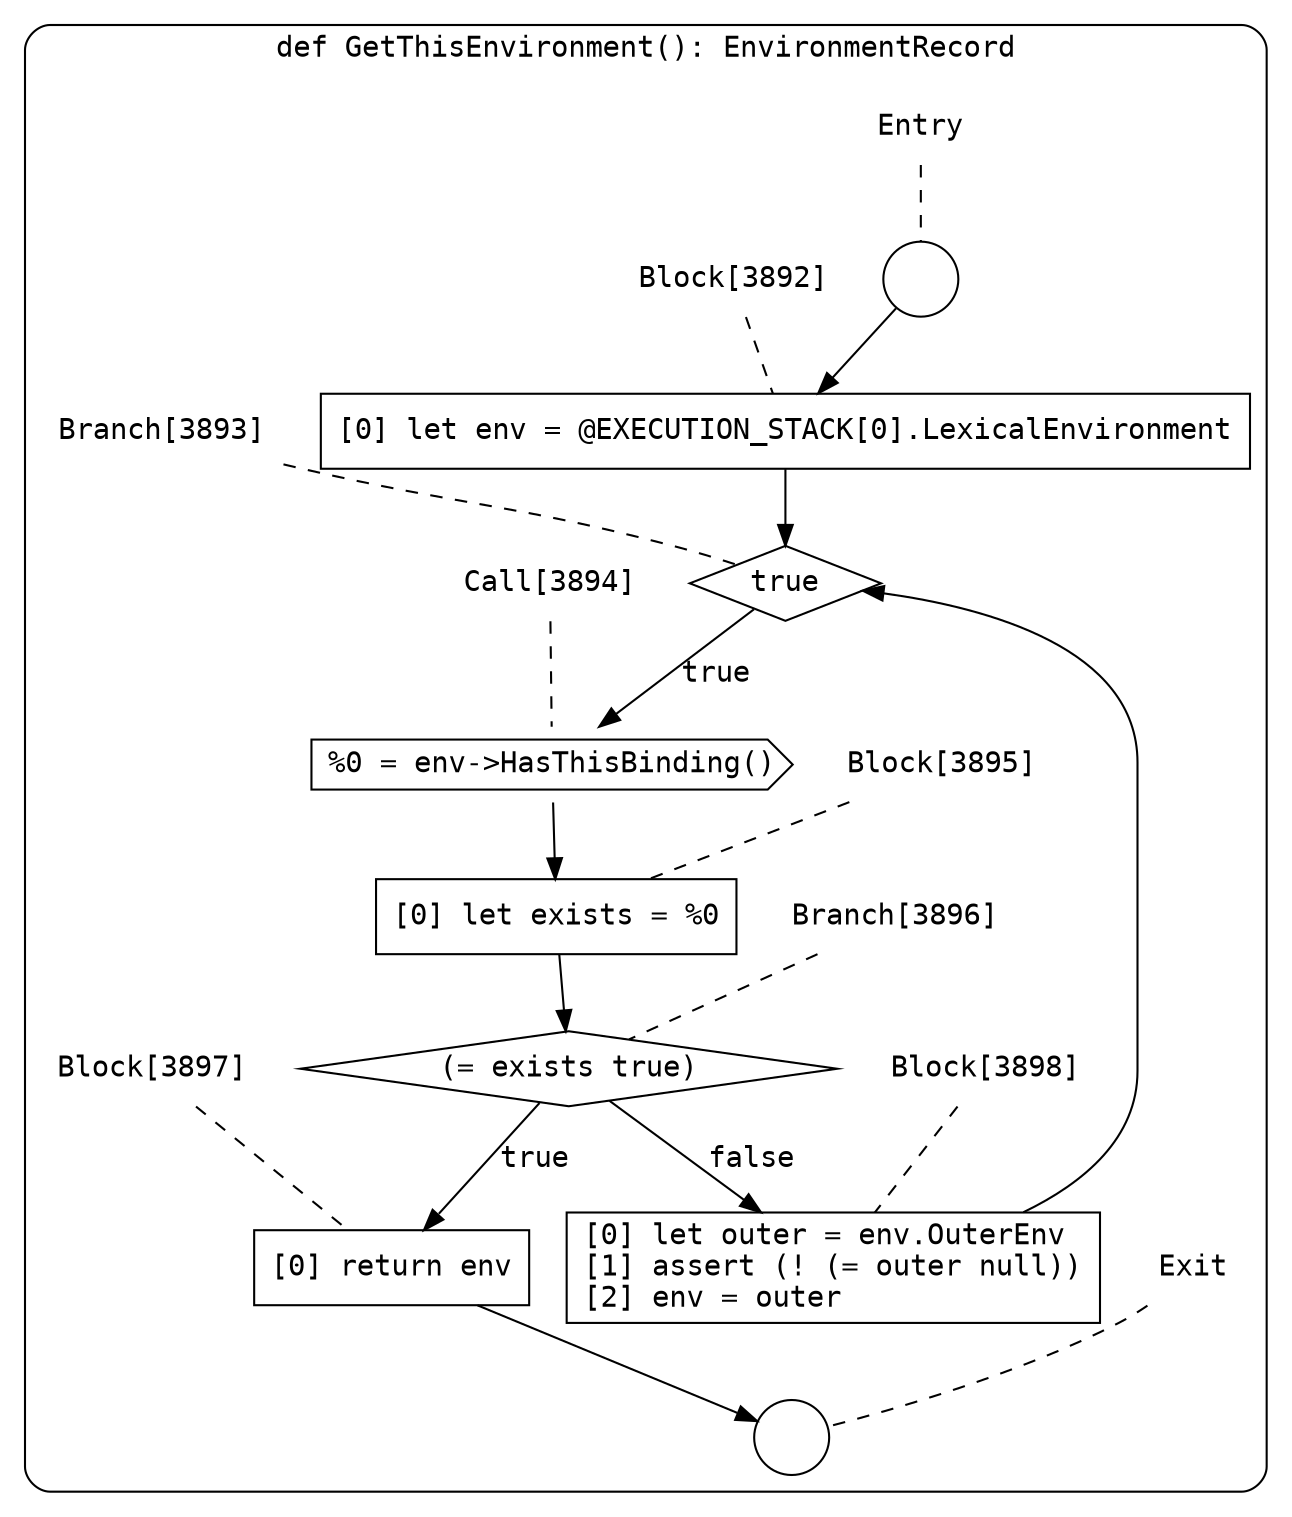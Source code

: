 digraph {
  graph [fontname = "Consolas"]
  node [fontname = "Consolas"]
  edge [fontname = "Consolas"]
  subgraph cluster1034 {
    label = "def GetThisEnvironment(): EnvironmentRecord"
    style = rounded
    cluster1034_entry_name [shape=none, label=<<font color="black">Entry</font>>]
    cluster1034_entry_name -> cluster1034_entry [arrowhead=none, color="black", style=dashed]
    cluster1034_entry [shape=circle label=" " color="black" fillcolor="white" style=filled]
    cluster1034_entry -> node3892 [color="black"]
    cluster1034_exit_name [shape=none, label=<<font color="black">Exit</font>>]
    cluster1034_exit_name -> cluster1034_exit [arrowhead=none, color="black", style=dashed]
    cluster1034_exit [shape=circle label=" " color="black" fillcolor="white" style=filled]
    node3892_name [shape=none, label=<<font color="black">Block[3892]</font>>]
    node3892_name -> node3892 [arrowhead=none, color="black", style=dashed]
    node3892 [shape=box, label=<<font color="black">[0] let env = @EXECUTION_STACK[0].LexicalEnvironment<BR ALIGN="LEFT"/></font>> color="black" fillcolor="white", style=filled]
    node3892 -> node3893 [color="black"]
    node3893_name [shape=none, label=<<font color="black">Branch[3893]</font>>]
    node3893_name -> node3893 [arrowhead=none, color="black", style=dashed]
    node3893 [shape=diamond, label=<<font color="black">true</font>> color="black" fillcolor="white", style=filled]
    node3893 -> node3894 [label=<<font color="black">true</font>> color="black"]
    node3894_name [shape=none, label=<<font color="black">Call[3894]</font>>]
    node3894_name -> node3894 [arrowhead=none, color="black", style=dashed]
    node3894 [shape=cds, label=<<font color="black">%0 = env-&gt;HasThisBinding()</font>> color="black" fillcolor="white", style=filled]
    node3894 -> node3895 [color="black"]
    node3895_name [shape=none, label=<<font color="black">Block[3895]</font>>]
    node3895_name -> node3895 [arrowhead=none, color="black", style=dashed]
    node3895 [shape=box, label=<<font color="black">[0] let exists = %0<BR ALIGN="LEFT"/></font>> color="black" fillcolor="white", style=filled]
    node3895 -> node3896 [color="black"]
    node3896_name [shape=none, label=<<font color="black">Branch[3896]</font>>]
    node3896_name -> node3896 [arrowhead=none, color="black", style=dashed]
    node3896 [shape=diamond, label=<<font color="black">(= exists true)</font>> color="black" fillcolor="white", style=filled]
    node3896 -> node3897 [label=<<font color="black">true</font>> color="black"]
    node3896 -> node3898 [label=<<font color="black">false</font>> color="black"]
    node3897_name [shape=none, label=<<font color="black">Block[3897]</font>>]
    node3897_name -> node3897 [arrowhead=none, color="black", style=dashed]
    node3897 [shape=box, label=<<font color="black">[0] return env<BR ALIGN="LEFT"/></font>> color="black" fillcolor="white", style=filled]
    node3897 -> cluster1034_exit [color="black"]
    node3898_name [shape=none, label=<<font color="black">Block[3898]</font>>]
    node3898_name -> node3898 [arrowhead=none, color="black", style=dashed]
    node3898 [shape=box, label=<<font color="black">[0] let outer = env.OuterEnv<BR ALIGN="LEFT"/>[1] assert (! (= outer null))<BR ALIGN="LEFT"/>[2] env = outer<BR ALIGN="LEFT"/></font>> color="black" fillcolor="white", style=filled]
    node3898 -> node3893 [color="black"]
  }
}